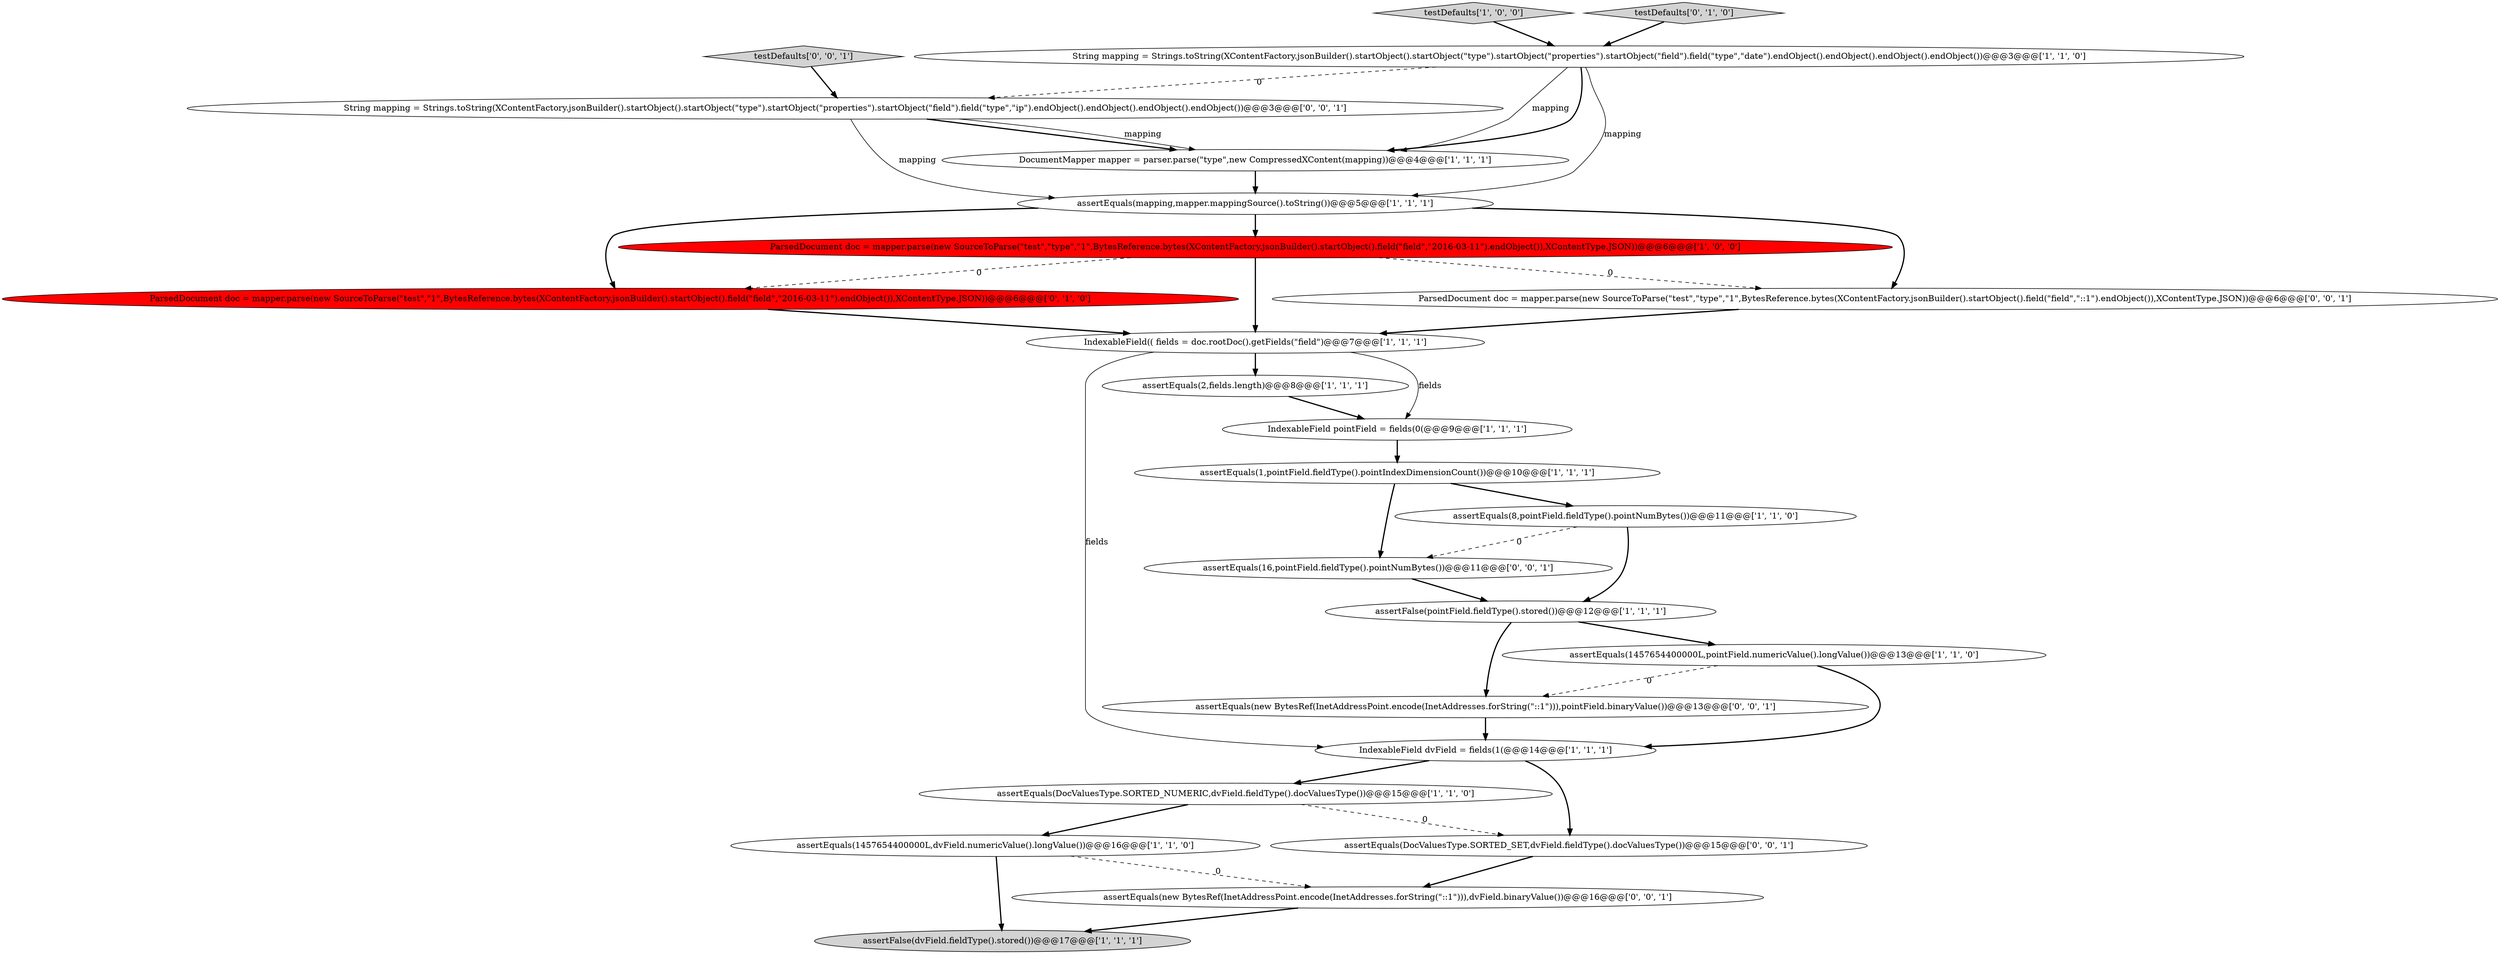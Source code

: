 digraph {
7 [style = filled, label = "assertEquals(2,fields.length)@@@8@@@['1', '1', '1']", fillcolor = white, shape = ellipse image = "AAA0AAABBB1BBB"];
0 [style = filled, label = "ParsedDocument doc = mapper.parse(new SourceToParse(\"test\",\"type\",\"1\",BytesReference.bytes(XContentFactory.jsonBuilder().startObject().field(\"field\",\"2016-03-11\").endObject()),XContentType.JSON))@@@6@@@['1', '0', '0']", fillcolor = red, shape = ellipse image = "AAA1AAABBB1BBB"];
15 [style = filled, label = "testDefaults['1', '0', '0']", fillcolor = lightgray, shape = diamond image = "AAA0AAABBB1BBB"];
11 [style = filled, label = "IndexableField dvField = fields(1(@@@14@@@['1', '1', '1']", fillcolor = white, shape = ellipse image = "AAA0AAABBB1BBB"];
18 [style = filled, label = "String mapping = Strings.toString(XContentFactory.jsonBuilder().startObject().startObject(\"type\").startObject(\"properties\").startObject(\"field\").field(\"type\",\"ip\").endObject().endObject().endObject().endObject())@@@3@@@['0', '0', '1']", fillcolor = white, shape = ellipse image = "AAA0AAABBB3BBB"];
3 [style = filled, label = "assertEquals(1457654400000L,dvField.numericValue().longValue())@@@16@@@['1', '1', '0']", fillcolor = white, shape = ellipse image = "AAA0AAABBB1BBB"];
2 [style = filled, label = "assertEquals(DocValuesType.SORTED_NUMERIC,dvField.fieldType().docValuesType())@@@15@@@['1', '1', '0']", fillcolor = white, shape = ellipse image = "AAA0AAABBB1BBB"];
23 [style = filled, label = "testDefaults['0', '0', '1']", fillcolor = lightgray, shape = diamond image = "AAA0AAABBB3BBB"];
16 [style = filled, label = "testDefaults['0', '1', '0']", fillcolor = lightgray, shape = diamond image = "AAA0AAABBB2BBB"];
12 [style = filled, label = "DocumentMapper mapper = parser.parse(\"type\",new CompressedXContent(mapping))@@@4@@@['1', '1', '1']", fillcolor = white, shape = ellipse image = "AAA0AAABBB1BBB"];
22 [style = filled, label = "ParsedDocument doc = mapper.parse(new SourceToParse(\"test\",\"type\",\"1\",BytesReference.bytes(XContentFactory.jsonBuilder().startObject().field(\"field\",\"::1\").endObject()),XContentType.JSON))@@@6@@@['0', '0', '1']", fillcolor = white, shape = ellipse image = "AAA0AAABBB3BBB"];
21 [style = filled, label = "assertEquals(DocValuesType.SORTED_SET,dvField.fieldType().docValuesType())@@@15@@@['0', '0', '1']", fillcolor = white, shape = ellipse image = "AAA0AAABBB3BBB"];
9 [style = filled, label = "IndexableField pointField = fields(0(@@@9@@@['1', '1', '1']", fillcolor = white, shape = ellipse image = "AAA0AAABBB1BBB"];
24 [style = filled, label = "assertEquals(new BytesRef(InetAddressPoint.encode(InetAddresses.forString(\"::1\"))),dvField.binaryValue())@@@16@@@['0', '0', '1']", fillcolor = white, shape = ellipse image = "AAA0AAABBB3BBB"];
17 [style = filled, label = "ParsedDocument doc = mapper.parse(new SourceToParse(\"test\",\"1\",BytesReference.bytes(XContentFactory.jsonBuilder().startObject().field(\"field\",\"2016-03-11\").endObject()),XContentType.JSON))@@@6@@@['0', '1', '0']", fillcolor = red, shape = ellipse image = "AAA1AAABBB2BBB"];
6 [style = filled, label = "assertFalse(dvField.fieldType().stored())@@@17@@@['1', '1', '1']", fillcolor = lightgray, shape = ellipse image = "AAA0AAABBB1BBB"];
1 [style = filled, label = "IndexableField(( fields = doc.rootDoc().getFields(\"field\")@@@7@@@['1', '1', '1']", fillcolor = white, shape = ellipse image = "AAA0AAABBB1BBB"];
20 [style = filled, label = "assertEquals(new BytesRef(InetAddressPoint.encode(InetAddresses.forString(\"::1\"))),pointField.binaryValue())@@@13@@@['0', '0', '1']", fillcolor = white, shape = ellipse image = "AAA0AAABBB3BBB"];
8 [style = filled, label = "assertFalse(pointField.fieldType().stored())@@@12@@@['1', '1', '1']", fillcolor = white, shape = ellipse image = "AAA0AAABBB1BBB"];
19 [style = filled, label = "assertEquals(16,pointField.fieldType().pointNumBytes())@@@11@@@['0', '0', '1']", fillcolor = white, shape = ellipse image = "AAA0AAABBB3BBB"];
4 [style = filled, label = "String mapping = Strings.toString(XContentFactory.jsonBuilder().startObject().startObject(\"type\").startObject(\"properties\").startObject(\"field\").field(\"type\",\"date\").endObject().endObject().endObject().endObject())@@@3@@@['1', '1', '0']", fillcolor = white, shape = ellipse image = "AAA0AAABBB1BBB"];
13 [style = filled, label = "assertEquals(1457654400000L,pointField.numericValue().longValue())@@@13@@@['1', '1', '0']", fillcolor = white, shape = ellipse image = "AAA0AAABBB1BBB"];
14 [style = filled, label = "assertEquals(1,pointField.fieldType().pointIndexDimensionCount())@@@10@@@['1', '1', '1']", fillcolor = white, shape = ellipse image = "AAA0AAABBB1BBB"];
10 [style = filled, label = "assertEquals(8,pointField.fieldType().pointNumBytes())@@@11@@@['1', '1', '0']", fillcolor = white, shape = ellipse image = "AAA0AAABBB1BBB"];
5 [style = filled, label = "assertEquals(mapping,mapper.mappingSource().toString())@@@5@@@['1', '1', '1']", fillcolor = white, shape = ellipse image = "AAA0AAABBB1BBB"];
4->18 [style = dashed, label="0"];
12->5 [style = bold, label=""];
17->1 [style = bold, label=""];
10->19 [style = dashed, label="0"];
13->20 [style = dashed, label="0"];
2->3 [style = bold, label=""];
11->21 [style = bold, label=""];
3->24 [style = dashed, label="0"];
18->12 [style = bold, label=""];
4->5 [style = solid, label="mapping"];
18->5 [style = solid, label="mapping"];
14->10 [style = bold, label=""];
3->6 [style = bold, label=""];
14->19 [style = bold, label=""];
21->24 [style = bold, label=""];
4->12 [style = solid, label="mapping"];
5->17 [style = bold, label=""];
0->17 [style = dashed, label="0"];
1->7 [style = bold, label=""];
13->11 [style = bold, label=""];
0->22 [style = dashed, label="0"];
11->2 [style = bold, label=""];
19->8 [style = bold, label=""];
1->9 [style = solid, label="fields"];
7->9 [style = bold, label=""];
8->20 [style = bold, label=""];
10->8 [style = bold, label=""];
5->0 [style = bold, label=""];
2->21 [style = dashed, label="0"];
18->12 [style = solid, label="mapping"];
0->1 [style = bold, label=""];
15->4 [style = bold, label=""];
9->14 [style = bold, label=""];
4->12 [style = bold, label=""];
1->11 [style = solid, label="fields"];
22->1 [style = bold, label=""];
16->4 [style = bold, label=""];
24->6 [style = bold, label=""];
5->22 [style = bold, label=""];
23->18 [style = bold, label=""];
8->13 [style = bold, label=""];
20->11 [style = bold, label=""];
}
